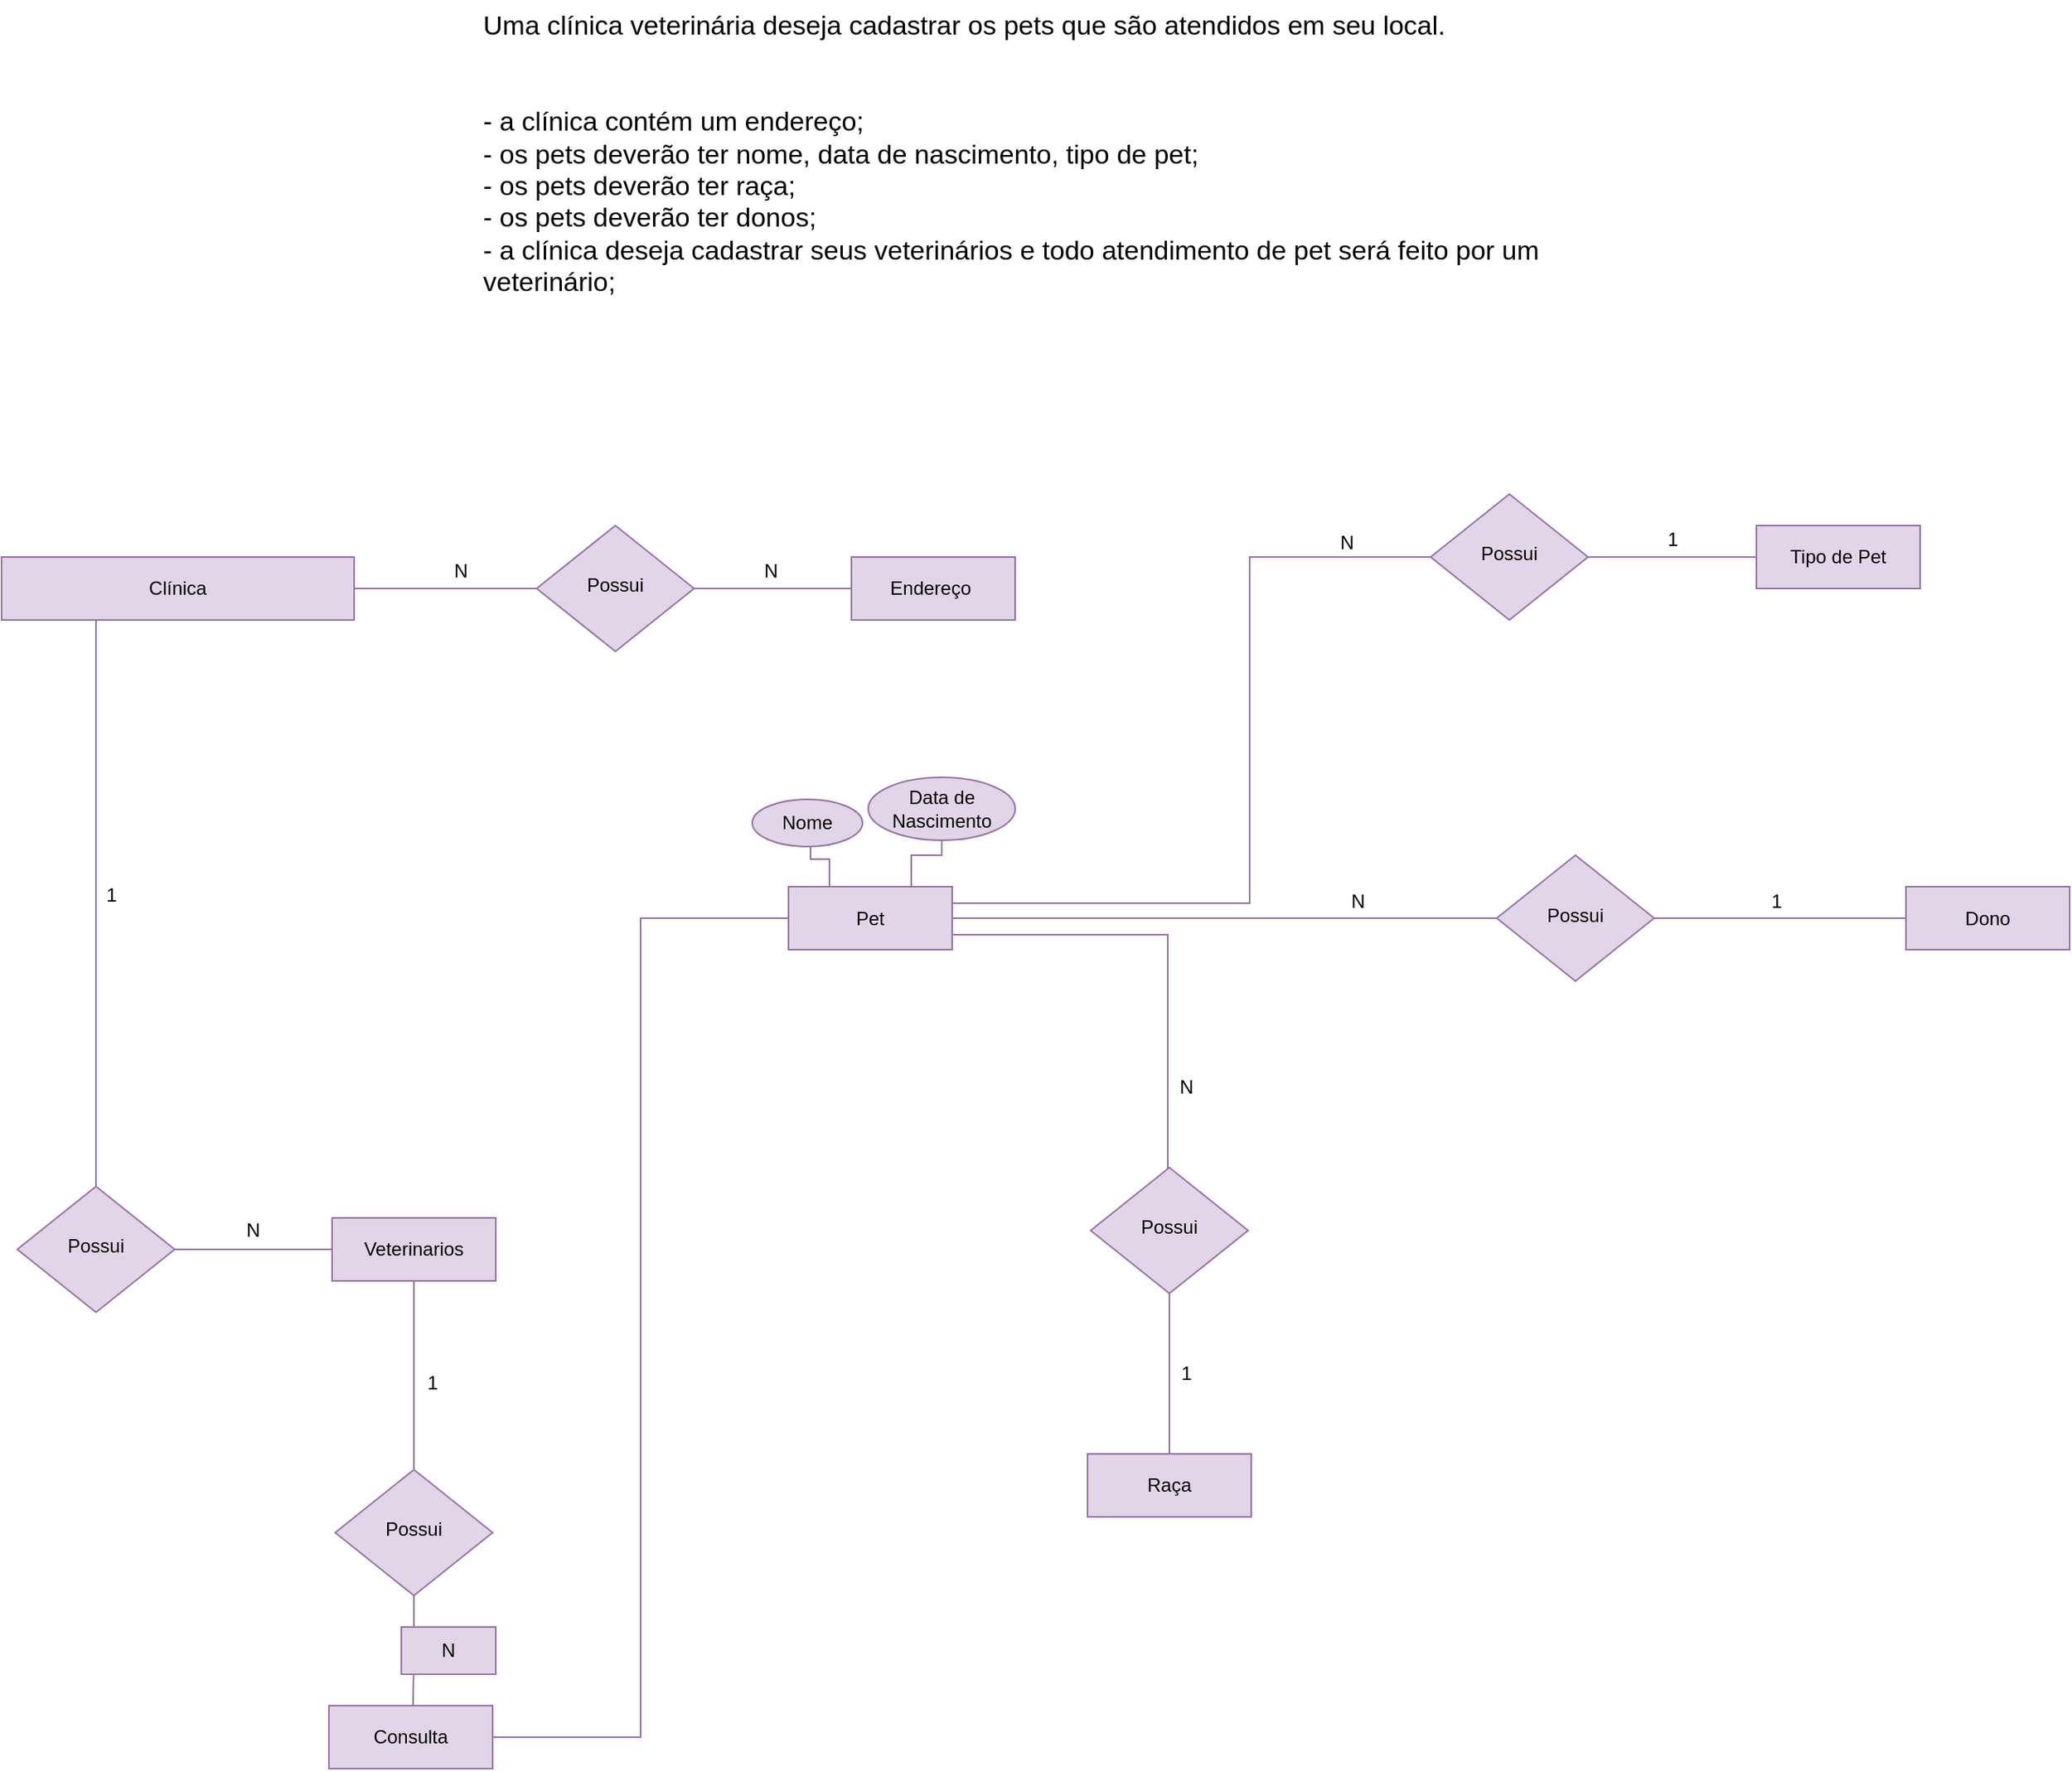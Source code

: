 <mxfile version="21.6.5" type="google">
  <diagram name="Página-1" id="sDsESr9fMtDP9PHvI-jF">
    <mxGraphModel grid="0" page="0" gridSize="10" guides="1" tooltips="1" connect="1" arrows="1" fold="1" pageScale="1" pageWidth="827" pageHeight="1169" math="0" shadow="0">
      <root>
        <mxCell id="0" />
        <mxCell id="1" parent="0" />
        <mxCell id="4G-LfMSE1hTsg_OoOyKA-1" value="Uma clínica veterinária deseja cadastrar os pets que são atendidos em seu local.&#xa;&#xa;&#xa;- a clínica contém um endereço;&#xa;- os pets deverão ter nome, data de nascimento, tipo de pet;&#xa;- os pets deverão ter raça;&#xa;- os pets deverão ter donos;&#xa;- a clínica deseja cadastrar seus veterinários e todo atendimento de pet será feito por um veterinário;" style="text;whiteSpace=wrap;fontSize=17;" vertex="1" parent="1">
          <mxGeometry x="434" y="-64" width="710" height="210" as="geometry" />
        </mxCell>
        <mxCell id="kGNBZEPiZM6OQoO1F5po-8" style="edgeStyle=orthogonalEdgeStyle;rounded=0;orthogonalLoop=1;jettySize=auto;html=1;exitX=1;exitY=0.5;exitDx=0;exitDy=0;entryX=0;entryY=0.5;entryDx=0;entryDy=0;endArrow=none;endFill=0;fillColor=#e1d5e7;strokeColor=#9673a6;" edge="1" parent="1" source="4G-LfMSE1hTsg_OoOyKA-3" target="kGNBZEPiZM6OQoO1F5po-7">
          <mxGeometry relative="1" as="geometry" />
        </mxCell>
        <mxCell id="4G-LfMSE1hTsg_OoOyKA-3" value="Clínica" style="rounded=0;whiteSpace=wrap;html=1;fontSize=12;glass=0;strokeWidth=1;shadow=0;fillColor=#e1d5e7;strokeColor=#9673a6;" vertex="1" parent="1">
          <mxGeometry x="130" y="290" width="224" height="40" as="geometry" />
        </mxCell>
        <mxCell id="kGNBZEPiZM6OQoO1F5po-17" style="edgeStyle=orthogonalEdgeStyle;rounded=0;orthogonalLoop=1;jettySize=auto;html=1;exitX=1;exitY=0.25;exitDx=0;exitDy=0;endArrow=none;endFill=0;entryX=0;entryY=0.5;entryDx=0;entryDy=0;fillColor=#e1d5e7;strokeColor=#9673a6;" edge="1" parent="1" target="mRBfU09sYX9DR_tW5EZT-17">
          <mxGeometry relative="1" as="geometry">
            <mxPoint x="734" y="499.5" as="sourcePoint" />
            <mxPoint x="986" y="295" as="targetPoint" />
            <Array as="points">
              <mxPoint x="734" y="510" />
              <mxPoint x="923" y="510" />
              <mxPoint x="923" y="290" />
              <mxPoint x="998" y="290" />
            </Array>
          </mxGeometry>
        </mxCell>
        <mxCell id="kGNBZEPiZM6OQoO1F5po-19" style="edgeStyle=orthogonalEdgeStyle;rounded=0;orthogonalLoop=1;jettySize=auto;html=1;exitX=1;exitY=0.75;exitDx=0;exitDy=0;endArrow=none;endFill=0;entryX=0.5;entryY=0;entryDx=0;entryDy=0;fillColor=#e1d5e7;strokeColor=#9673a6;" edge="1" parent="1" target="mRBfU09sYX9DR_tW5EZT-2">
          <mxGeometry relative="1" as="geometry">
            <mxPoint x="871" y="640" as="targetPoint" />
            <mxPoint x="734" y="530" as="sourcePoint" />
            <Array as="points">
              <mxPoint x="871" y="530" />
              <mxPoint x="871" y="678" />
            </Array>
          </mxGeometry>
        </mxCell>
        <mxCell id="mRBfU09sYX9DR_tW5EZT-6" style="edgeStyle=orthogonalEdgeStyle;rounded=0;orthogonalLoop=1;jettySize=auto;html=1;exitX=1;exitY=0.5;exitDx=0;exitDy=0;endArrow=none;endFill=0;fillColor=#e1d5e7;strokeColor=#9673a6;" edge="1" parent="1" source="4G-LfMSE1hTsg_OoOyKA-5" target="mRBfU09sYX9DR_tW5EZT-4">
          <mxGeometry relative="1" as="geometry" />
        </mxCell>
        <mxCell id="mRBfU09sYX9DR_tW5EZT-11" style="edgeStyle=orthogonalEdgeStyle;rounded=0;orthogonalLoop=1;jettySize=auto;html=1;exitX=0.25;exitY=0;exitDx=0;exitDy=0;entryX=0.697;entryY=0.979;entryDx=0;entryDy=0;entryPerimeter=0;endArrow=none;endFill=0;fillColor=#e1d5e7;strokeColor=#9673a6;" edge="1" parent="1" source="4G-LfMSE1hTsg_OoOyKA-5" target="mRBfU09sYX9DR_tW5EZT-9">
          <mxGeometry relative="1" as="geometry">
            <Array as="points">
              <mxPoint x="656" y="482" />
              <mxPoint x="644" y="482" />
              <mxPoint x="644" y="453" />
            </Array>
          </mxGeometry>
        </mxCell>
        <mxCell id="mRBfU09sYX9DR_tW5EZT-12" style="edgeStyle=orthogonalEdgeStyle;rounded=0;orthogonalLoop=1;jettySize=auto;html=1;exitX=0.75;exitY=0;exitDx=0;exitDy=0;endArrow=none;endFill=0;fillColor=#e1d5e7;strokeColor=#9673a6;" edge="1" parent="1" source="4G-LfMSE1hTsg_OoOyKA-5" target="mRBfU09sYX9DR_tW5EZT-8">
          <mxGeometry relative="1" as="geometry" />
        </mxCell>
        <mxCell id="4G-LfMSE1hTsg_OoOyKA-5" value="Pet" style="rounded=0;whiteSpace=wrap;html=1;fontSize=12;glass=0;strokeWidth=1;shadow=0;fillColor=#e1d5e7;strokeColor=#9673a6;" vertex="1" parent="1">
          <mxGeometry x="630" y="499.5" width="104" height="40" as="geometry" />
        </mxCell>
        <mxCell id="4G-LfMSE1hTsg_OoOyKA-8" style="edgeStyle=orthogonalEdgeStyle;rounded=0;orthogonalLoop=1;jettySize=auto;html=1;endArrow=none;endFill=0;fillColor=#e1d5e7;strokeColor=#9673a6;" edge="1" parent="1" source="4G-LfMSE1hTsg_OoOyKA-3">
          <mxGeometry relative="1" as="geometry">
            <mxPoint x="190" y="610" as="targetPoint" />
            <mxPoint x="190" y="450" as="sourcePoint" />
            <Array as="points">
              <mxPoint x="190" y="690" />
            </Array>
          </mxGeometry>
        </mxCell>
        <mxCell id="4G-LfMSE1hTsg_OoOyKA-11" style="edgeStyle=orthogonalEdgeStyle;rounded=0;orthogonalLoop=1;jettySize=auto;html=1;exitX=0.5;exitY=1;exitDx=0;exitDy=0;endArrow=none;endFill=0;fillColor=#e1d5e7;strokeColor=#9673a6;" edge="1" parent="1" source="4G-LfMSE1hTsg_OoOyKA-12">
          <mxGeometry relative="1" as="geometry">
            <mxPoint x="392" y="870" as="targetPoint" />
          </mxGeometry>
        </mxCell>
        <mxCell id="4G-LfMSE1hTsg_OoOyKA-12" value="Veterinarios" style="rounded=0;whiteSpace=wrap;html=1;fontSize=12;glass=0;strokeWidth=1;shadow=0;fillColor=#e1d5e7;strokeColor=#9673a6;" vertex="1" parent="1">
          <mxGeometry x="340" y="710" width="104" height="40" as="geometry" />
        </mxCell>
        <mxCell id="4G-LfMSE1hTsg_OoOyKA-13" value="N" style="text;html=1;align=center;verticalAlign=middle;whiteSpace=wrap;rounded=0;" vertex="1" parent="1">
          <mxGeometry x="260" y="703" width="60" height="30" as="geometry" />
        </mxCell>
        <mxCell id="4G-LfMSE1hTsg_OoOyKA-14" value="1" style="text;html=1;align=center;verticalAlign=middle;whiteSpace=wrap;rounded=0;" vertex="1" parent="1">
          <mxGeometry x="170" y="490" width="60" height="30" as="geometry" />
        </mxCell>
        <mxCell id="4G-LfMSE1hTsg_OoOyKA-17" style="edgeStyle=orthogonalEdgeStyle;rounded=0;orthogonalLoop=1;jettySize=auto;html=1;exitX=1;exitY=0.5;exitDx=0;exitDy=0;entryX=0;entryY=0.5;entryDx=0;entryDy=0;endArrow=none;endFill=0;fillColor=#e1d5e7;strokeColor=#9673a6;" edge="1" parent="1" source="4G-LfMSE1hTsg_OoOyKA-18" target="4G-LfMSE1hTsg_OoOyKA-12">
          <mxGeometry relative="1" as="geometry" />
        </mxCell>
        <mxCell id="4G-LfMSE1hTsg_OoOyKA-18" value="Possui" style="rhombus;whiteSpace=wrap;html=1;shadow=0;fontFamily=Helvetica;fontSize=12;align=center;strokeWidth=1;spacing=6;spacingTop=-4;fillColor=#e1d5e7;strokeColor=#9673a6;" vertex="1" parent="1">
          <mxGeometry x="140" y="690" width="100" height="80" as="geometry" />
        </mxCell>
        <mxCell id="kGNBZEPiZM6OQoO1F5po-13" style="edgeStyle=orthogonalEdgeStyle;rounded=0;orthogonalLoop=1;jettySize=auto;html=1;exitX=0.5;exitY=1;exitDx=0;exitDy=0;endArrow=none;endFill=0;fillColor=#e1d5e7;strokeColor=#9673a6;" edge="1" parent="1" source="4G-LfMSE1hTsg_OoOyKA-24">
          <mxGeometry relative="1" as="geometry">
            <mxPoint x="391.429" y="1020.0" as="targetPoint" />
          </mxGeometry>
        </mxCell>
        <mxCell id="4G-LfMSE1hTsg_OoOyKA-24" value="Possui" style="rhombus;whiteSpace=wrap;html=1;shadow=0;fontFamily=Helvetica;fontSize=12;align=center;strokeWidth=1;spacing=6;spacingTop=-4;fillColor=#e1d5e7;strokeColor=#9673a6;" vertex="1" parent="1">
          <mxGeometry x="342" y="870" width="100" height="80" as="geometry" />
        </mxCell>
        <mxCell id="4G-LfMSE1hTsg_OoOyKA-25" value="1" style="text;html=1;align=center;verticalAlign=middle;whiteSpace=wrap;rounded=0;" vertex="1" parent="1">
          <mxGeometry x="374" y="800" width="60" height="30" as="geometry" />
        </mxCell>
        <mxCell id="kGNBZEPiZM6OQoO1F5po-1" value="Dono" style="rounded=0;whiteSpace=wrap;html=1;fontSize=12;glass=0;strokeWidth=1;shadow=0;fillColor=#e1d5e7;strokeColor=#9673a6;" vertex="1" parent="1">
          <mxGeometry x="1340" y="499.5" width="104" height="40" as="geometry" />
        </mxCell>
        <mxCell id="mRBfU09sYX9DR_tW5EZT-18" style="edgeStyle=orthogonalEdgeStyle;rounded=0;orthogonalLoop=1;jettySize=auto;html=1;exitX=0;exitY=0.5;exitDx=0;exitDy=0;endArrow=none;endFill=0;fillColor=#e1d5e7;strokeColor=#9673a6;" edge="1" parent="1" source="kGNBZEPiZM6OQoO1F5po-2" target="mRBfU09sYX9DR_tW5EZT-17">
          <mxGeometry relative="1" as="geometry" />
        </mxCell>
        <mxCell id="kGNBZEPiZM6OQoO1F5po-2" value="Tipo de Pet" style="rounded=0;whiteSpace=wrap;html=1;fontSize=12;glass=0;strokeWidth=1;shadow=0;fillColor=#e1d5e7;strokeColor=#9673a6;" vertex="1" parent="1">
          <mxGeometry x="1245" y="270" width="104" height="40" as="geometry" />
        </mxCell>
        <mxCell id="kGNBZEPiZM6OQoO1F5po-3" value="Raça" style="rounded=0;whiteSpace=wrap;html=1;fontSize=12;glass=0;strokeWidth=1;shadow=0;fillColor=#e1d5e7;strokeColor=#9673a6;" vertex="1" parent="1">
          <mxGeometry x="820" y="860" width="104" height="40" as="geometry" />
        </mxCell>
        <mxCell id="mRBfU09sYX9DR_tW5EZT-1" style="edgeStyle=orthogonalEdgeStyle;rounded=0;orthogonalLoop=1;jettySize=auto;html=1;exitX=1;exitY=0.5;exitDx=0;exitDy=0;entryX=0;entryY=0.5;entryDx=0;entryDy=0;endArrow=none;endFill=0;fillColor=#e1d5e7;strokeColor=#9673a6;" edge="1" parent="1" source="kGNBZEPiZM6OQoO1F5po-4" target="4G-LfMSE1hTsg_OoOyKA-5">
          <mxGeometry relative="1" as="geometry" />
        </mxCell>
        <mxCell id="kGNBZEPiZM6OQoO1F5po-4" value="Consulta" style="rounded=0;whiteSpace=wrap;html=1;fontSize=12;glass=0;strokeWidth=1;shadow=0;fillColor=#e1d5e7;strokeColor=#9673a6;" vertex="1" parent="1">
          <mxGeometry x="338" y="1020" width="104" height="40" as="geometry" />
        </mxCell>
        <mxCell id="kGNBZEPiZM6OQoO1F5po-6" value="Endereço&amp;nbsp;" style="rounded=0;whiteSpace=wrap;html=1;fontSize=12;glass=0;strokeWidth=1;shadow=0;fillColor=#e1d5e7;strokeColor=#9673a6;" vertex="1" parent="1">
          <mxGeometry x="670" y="290" width="104" height="40" as="geometry" />
        </mxCell>
        <mxCell id="kGNBZEPiZM6OQoO1F5po-9" style="edgeStyle=orthogonalEdgeStyle;rounded=0;orthogonalLoop=1;jettySize=auto;html=1;exitX=1;exitY=0.5;exitDx=0;exitDy=0;entryX=0;entryY=0.5;entryDx=0;entryDy=0;endArrow=none;endFill=0;fillColor=#e1d5e7;strokeColor=#9673a6;" edge="1" parent="1" source="kGNBZEPiZM6OQoO1F5po-7" target="kGNBZEPiZM6OQoO1F5po-6">
          <mxGeometry relative="1" as="geometry" />
        </mxCell>
        <mxCell id="kGNBZEPiZM6OQoO1F5po-7" value="Possui" style="rhombus;whiteSpace=wrap;html=1;shadow=0;fontFamily=Helvetica;fontSize=12;align=center;strokeWidth=1;spacing=6;spacingTop=-4;fillColor=#e1d5e7;strokeColor=#9673a6;" vertex="1" parent="1">
          <mxGeometry x="470" y="270" width="100" height="80" as="geometry" />
        </mxCell>
        <mxCell id="kGNBZEPiZM6OQoO1F5po-10" value="N" style="text;html=1;align=center;verticalAlign=middle;whiteSpace=wrap;rounded=0;" vertex="1" parent="1">
          <mxGeometry x="392" y="284" width="60" height="30" as="geometry" />
        </mxCell>
        <mxCell id="kGNBZEPiZM6OQoO1F5po-11" value="N" style="text;html=1;align=center;verticalAlign=middle;whiteSpace=wrap;rounded=0;" vertex="1" parent="1">
          <mxGeometry x="589" y="284" width="60" height="30" as="geometry" />
        </mxCell>
        <mxCell id="kGNBZEPiZM6OQoO1F5po-14" value="N" style="text;html=1;strokeColor=#9673a6;fillColor=#e1d5e7;align=center;verticalAlign=middle;whiteSpace=wrap;rounded=0;" vertex="1" parent="1">
          <mxGeometry x="384" y="970" width="60" height="30" as="geometry" />
        </mxCell>
        <mxCell id="mRBfU09sYX9DR_tW5EZT-3" style="edgeStyle=orthogonalEdgeStyle;rounded=0;orthogonalLoop=1;jettySize=auto;html=1;exitX=0.5;exitY=1;exitDx=0;exitDy=0;endArrow=none;endFill=0;fillColor=#e1d5e7;strokeColor=#9673a6;" edge="1" parent="1" source="mRBfU09sYX9DR_tW5EZT-2" target="kGNBZEPiZM6OQoO1F5po-3">
          <mxGeometry relative="1" as="geometry" />
        </mxCell>
        <mxCell id="mRBfU09sYX9DR_tW5EZT-2" value="Possui" style="rhombus;whiteSpace=wrap;html=1;shadow=0;fontFamily=Helvetica;fontSize=12;align=center;strokeWidth=1;spacing=6;spacingTop=-4;fillColor=#e1d5e7;strokeColor=#9673a6;" vertex="1" parent="1">
          <mxGeometry x="822" y="678" width="100" height="80" as="geometry" />
        </mxCell>
        <mxCell id="mRBfU09sYX9DR_tW5EZT-7" style="edgeStyle=orthogonalEdgeStyle;rounded=0;orthogonalLoop=1;jettySize=auto;html=1;exitX=1;exitY=0.5;exitDx=0;exitDy=0;entryX=0;entryY=0.5;entryDx=0;entryDy=0;endArrow=none;endFill=0;fillColor=#e1d5e7;strokeColor=#9673a6;" edge="1" parent="1" source="mRBfU09sYX9DR_tW5EZT-4" target="kGNBZEPiZM6OQoO1F5po-1">
          <mxGeometry relative="1" as="geometry" />
        </mxCell>
        <mxCell id="mRBfU09sYX9DR_tW5EZT-4" value="Possui" style="rhombus;whiteSpace=wrap;html=1;shadow=0;fontFamily=Helvetica;fontSize=12;align=center;strokeWidth=1;spacing=6;spacingTop=-4;fillColor=#e1d5e7;strokeColor=#9673a6;" vertex="1" parent="1">
          <mxGeometry x="1080" y="479.5" width="100" height="80" as="geometry" />
        </mxCell>
        <mxCell id="mRBfU09sYX9DR_tW5EZT-8" value="Data de Nascimento" style="ellipse;whiteSpace=wrap;html=1;;fontSize=12;glass=0;strokeWidth=1;shadow=0;fillColor=#e1d5e7;strokeColor=#9673a6;" vertex="1" parent="1">
          <mxGeometry x="680.67" y="430" width="93.33" height="40" as="geometry" />
        </mxCell>
        <mxCell id="mRBfU09sYX9DR_tW5EZT-9" value="Nome" style="ellipse;whiteSpace=wrap;html=1;;fontSize=12;glass=0;strokeWidth=1;shadow=0;fillColor=#e1d5e7;strokeColor=#9673a6;" vertex="1" parent="1">
          <mxGeometry x="607" y="444" width="70" height="30" as="geometry" />
        </mxCell>
        <mxCell id="mRBfU09sYX9DR_tW5EZT-13" value="N" style="text;html=1;align=center;verticalAlign=middle;whiteSpace=wrap;rounded=0;" vertex="1" parent="1">
          <mxGeometry x="962" y="494" width="60" height="30" as="geometry" />
        </mxCell>
        <mxCell id="mRBfU09sYX9DR_tW5EZT-14" value="1" style="text;html=1;align=center;verticalAlign=middle;whiteSpace=wrap;rounded=0;" vertex="1" parent="1">
          <mxGeometry x="1162" y="264" width="60" height="30" as="geometry" />
        </mxCell>
        <mxCell id="mRBfU09sYX9DR_tW5EZT-15" value="N" style="text;html=1;align=center;verticalAlign=middle;whiteSpace=wrap;rounded=0;" vertex="1" parent="1">
          <mxGeometry x="853" y="612" width="60" height="30" as="geometry" />
        </mxCell>
        <mxCell id="mRBfU09sYX9DR_tW5EZT-16" value="1" style="text;html=1;align=center;verticalAlign=middle;whiteSpace=wrap;rounded=0;" vertex="1" parent="1">
          <mxGeometry x="853" y="794" width="60" height="30" as="geometry" />
        </mxCell>
        <mxCell id="mRBfU09sYX9DR_tW5EZT-17" value="Possui" style="rhombus;whiteSpace=wrap;html=1;shadow=0;fontFamily=Helvetica;fontSize=12;align=center;strokeWidth=1;spacing=6;spacingTop=-4;fillColor=#e1d5e7;strokeColor=#9673a6;" vertex="1" parent="1">
          <mxGeometry x="1038" y="250" width="100" height="80" as="geometry" />
        </mxCell>
        <mxCell id="mRBfU09sYX9DR_tW5EZT-19" value="N" style="text;html=1;align=center;verticalAlign=middle;whiteSpace=wrap;rounded=0;" vertex="1" parent="1">
          <mxGeometry x="955" y="266" width="60" height="30" as="geometry" />
        </mxCell>
        <mxCell id="mRBfU09sYX9DR_tW5EZT-20" value="1" style="text;html=1;align=center;verticalAlign=middle;whiteSpace=wrap;rounded=0;" vertex="1" parent="1">
          <mxGeometry x="1228" y="494" width="60" height="30" as="geometry" />
        </mxCell>
      </root>
    </mxGraphModel>
  </diagram>
</mxfile>
